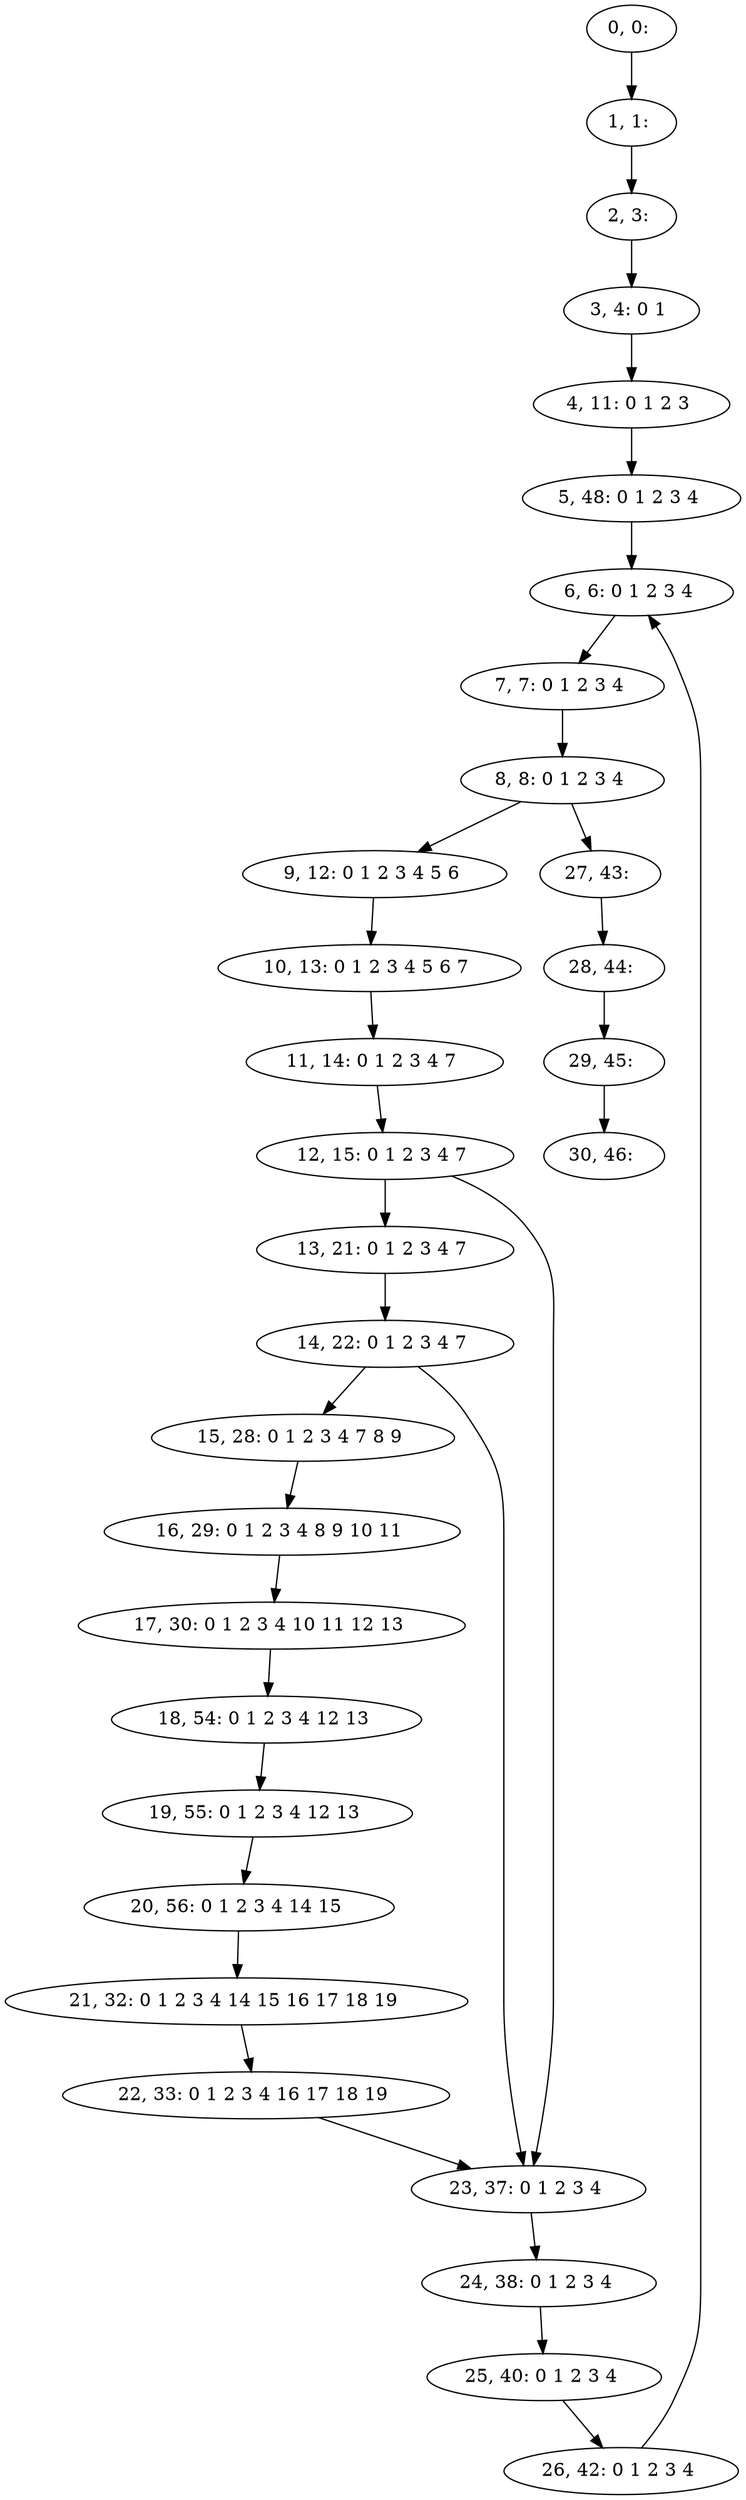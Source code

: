 digraph G {
0[label="0, 0: "];
1[label="1, 1: "];
2[label="2, 3: "];
3[label="3, 4: 0 1 "];
4[label="4, 11: 0 1 2 3 "];
5[label="5, 48: 0 1 2 3 4 "];
6[label="6, 6: 0 1 2 3 4 "];
7[label="7, 7: 0 1 2 3 4 "];
8[label="8, 8: 0 1 2 3 4 "];
9[label="9, 12: 0 1 2 3 4 5 6 "];
10[label="10, 13: 0 1 2 3 4 5 6 7 "];
11[label="11, 14: 0 1 2 3 4 7 "];
12[label="12, 15: 0 1 2 3 4 7 "];
13[label="13, 21: 0 1 2 3 4 7 "];
14[label="14, 22: 0 1 2 3 4 7 "];
15[label="15, 28: 0 1 2 3 4 7 8 9 "];
16[label="16, 29: 0 1 2 3 4 8 9 10 11 "];
17[label="17, 30: 0 1 2 3 4 10 11 12 13 "];
18[label="18, 54: 0 1 2 3 4 12 13 "];
19[label="19, 55: 0 1 2 3 4 12 13 "];
20[label="20, 56: 0 1 2 3 4 14 15 "];
21[label="21, 32: 0 1 2 3 4 14 15 16 17 18 19 "];
22[label="22, 33: 0 1 2 3 4 16 17 18 19 "];
23[label="23, 37: 0 1 2 3 4 "];
24[label="24, 38: 0 1 2 3 4 "];
25[label="25, 40: 0 1 2 3 4 "];
26[label="26, 42: 0 1 2 3 4 "];
27[label="27, 43: "];
28[label="28, 44: "];
29[label="29, 45: "];
30[label="30, 46: "];
0->1 ;
1->2 ;
2->3 ;
3->4 ;
4->5 ;
5->6 ;
6->7 ;
7->8 ;
8->9 ;
8->27 ;
9->10 ;
10->11 ;
11->12 ;
12->13 ;
12->23 ;
13->14 ;
14->15 ;
14->23 ;
15->16 ;
16->17 ;
17->18 ;
18->19 ;
19->20 ;
20->21 ;
21->22 ;
22->23 ;
23->24 ;
24->25 ;
25->26 ;
26->6 ;
27->28 ;
28->29 ;
29->30 ;
}
